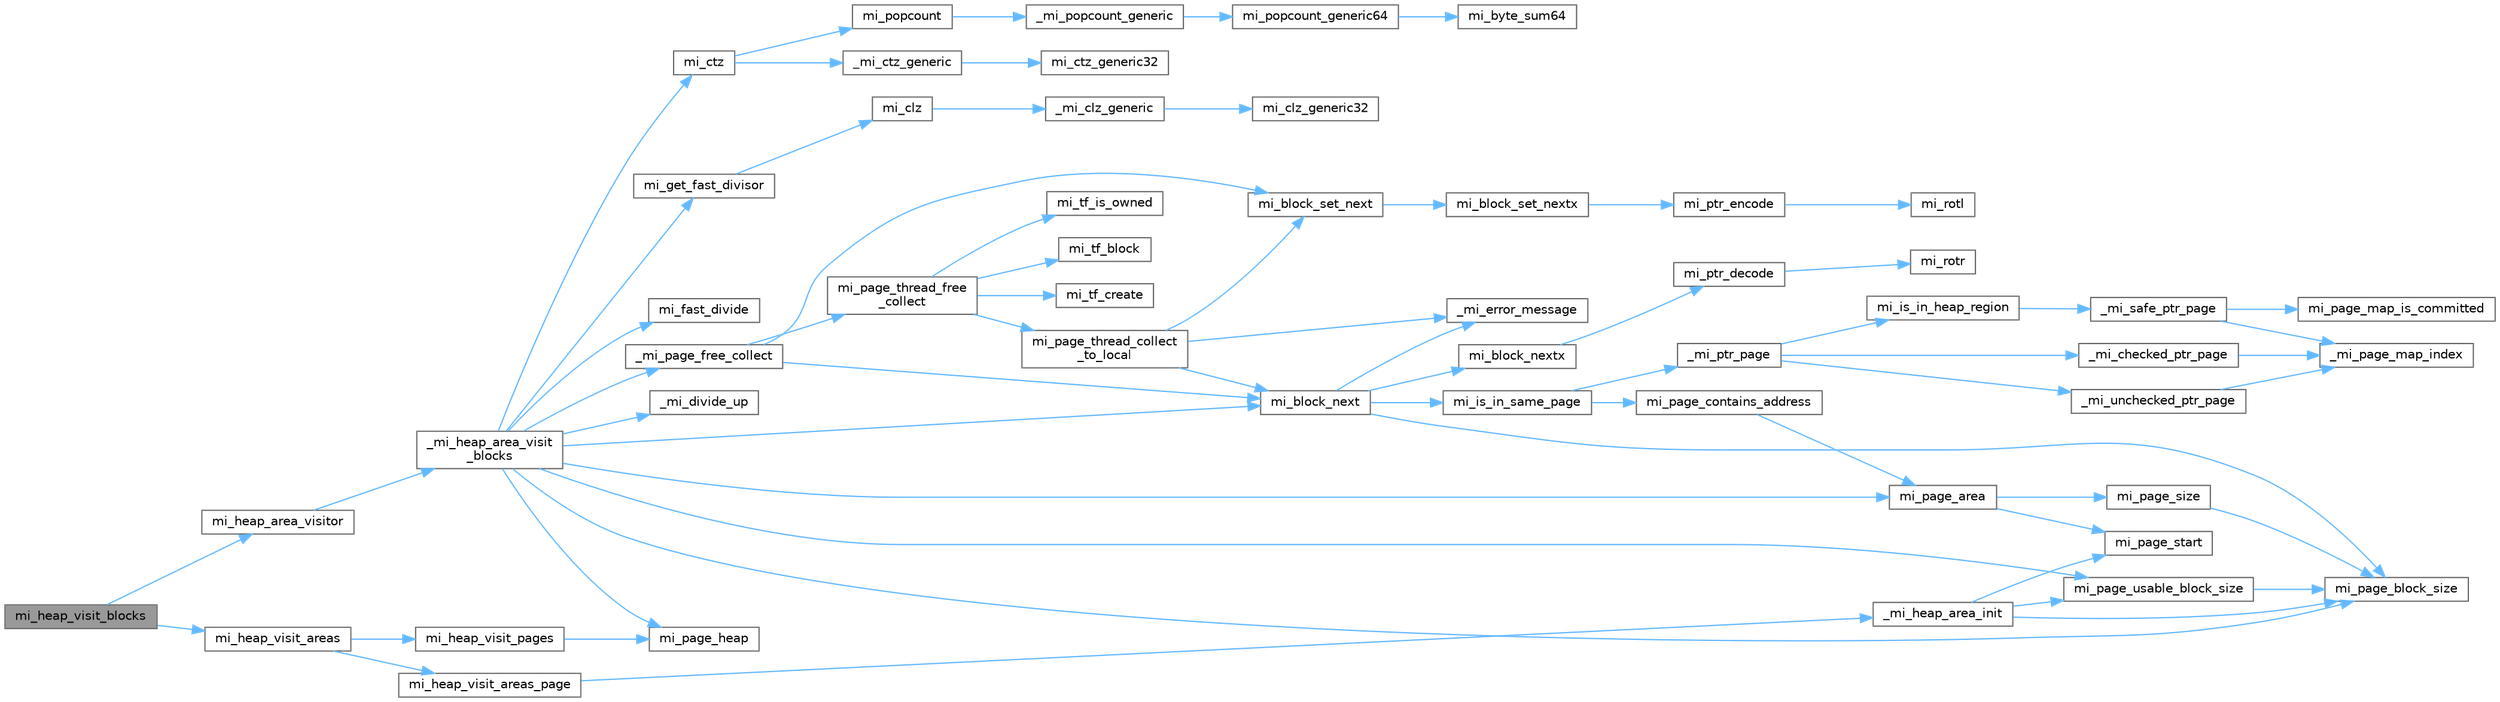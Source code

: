 digraph "mi_heap_visit_blocks"
{
 // LATEX_PDF_SIZE
  bgcolor="transparent";
  edge [fontname=Helvetica,fontsize=10,labelfontname=Helvetica,labelfontsize=10];
  node [fontname=Helvetica,fontsize=10,shape=box,height=0.2,width=0.4];
  rankdir="LR";
  Node1 [id="Node000001",label="mi_heap_visit_blocks",height=0.2,width=0.4,color="gray40", fillcolor="grey60", style="filled", fontcolor="black",tooltip=" "];
  Node1 -> Node2 [id="edge64_Node000001_Node000002",color="steelblue1",style="solid",tooltip=" "];
  Node2 [id="Node000002",label="mi_heap_area_visitor",height=0.2,width=0.4,color="grey40", fillcolor="white", style="filled",URL="$heap_8c.html#a7db34d22f30555e40a1cdb18229415f5",tooltip=" "];
  Node2 -> Node3 [id="edge65_Node000002_Node000003",color="steelblue1",style="solid",tooltip=" "];
  Node3 [id="Node000003",label="_mi_heap_area_visit\l_blocks",height=0.2,width=0.4,color="grey40", fillcolor="white", style="filled",URL="$heap_8c.html#a24d0a918a8f67f649846aa540743d1f3",tooltip=" "];
  Node3 -> Node4 [id="edge66_Node000003_Node000004",color="steelblue1",style="solid",tooltip=" "];
  Node4 [id="Node000004",label="_mi_divide_up",height=0.2,width=0.4,color="grey40", fillcolor="white", style="filled",URL="$_e_a_s_t_l_2packages_2mimalloc_2include_2mimalloc_2internal_8h.html#a693e5b64e9a4644c716974dda2395edc",tooltip=" "];
  Node3 -> Node5 [id="edge67_Node000003_Node000005",color="steelblue1",style="solid",tooltip=" "];
  Node5 [id="Node000005",label="_mi_page_free_collect",height=0.2,width=0.4,color="grey40", fillcolor="white", style="filled",URL="$page_8c.html#ae2b78e1e45e4ac3db8102e9d333d2972",tooltip=" "];
  Node5 -> Node6 [id="edge68_Node000005_Node000006",color="steelblue1",style="solid",tooltip=" "];
  Node6 [id="Node000006",label="mi_block_next",height=0.2,width=0.4,color="grey40", fillcolor="white", style="filled",URL="$_e_a_s_t_l_2packages_2mimalloc_2include_2mimalloc_2internal_8h.html#aaa5daf3a8b3db89666b6861cbb1e2f96",tooltip=" "];
  Node6 -> Node7 [id="edge69_Node000006_Node000007",color="steelblue1",style="solid",tooltip=" "];
  Node7 [id="Node000007",label="_mi_error_message",height=0.2,width=0.4,color="grey40", fillcolor="white", style="filled",URL="$options_8c.html#a2bebc073bcaac71658e57bb260c2e426",tooltip=" "];
  Node6 -> Node8 [id="edge70_Node000006_Node000008",color="steelblue1",style="solid",tooltip=" "];
  Node8 [id="Node000008",label="mi_block_nextx",height=0.2,width=0.4,color="grey40", fillcolor="white", style="filled",URL="$_e_a_s_t_l_2packages_2mimalloc_2include_2mimalloc_2internal_8h.html#a0887e65e0c4cafb80c0851bb81602a42",tooltip=" "];
  Node8 -> Node9 [id="edge71_Node000008_Node000009",color="steelblue1",style="solid",tooltip=" "];
  Node9 [id="Node000009",label="mi_ptr_decode",height=0.2,width=0.4,color="grey40", fillcolor="white", style="filled",URL="$_e_a_s_t_l_2packages_2mimalloc_2include_2mimalloc_2internal_8h.html#aff3acf71cc7d0a6ba9e2f2dac4f06cfd",tooltip=" "];
  Node9 -> Node10 [id="edge72_Node000009_Node000010",color="steelblue1",style="solid",tooltip=" "];
  Node10 [id="Node000010",label="mi_rotr",height=0.2,width=0.4,color="grey40", fillcolor="white", style="filled",URL="$bits_8h.html#a18a6c32c1a63cfbc4e0e8423afe06f89",tooltip=" "];
  Node6 -> Node11 [id="edge73_Node000006_Node000011",color="steelblue1",style="solid",tooltip=" "];
  Node11 [id="Node000011",label="mi_is_in_same_page",height=0.2,width=0.4,color="grey40", fillcolor="white", style="filled",URL="$_e_a_s_t_l_2packages_2mimalloc_2include_2mimalloc_2internal_8h.html#a31ad3a70b52caeb52b6babacd5a97894",tooltip=" "];
  Node11 -> Node12 [id="edge74_Node000011_Node000012",color="steelblue1",style="solid",tooltip=" "];
  Node12 [id="Node000012",label="_mi_ptr_page",height=0.2,width=0.4,color="grey40", fillcolor="white", style="filled",URL="$_e_a_s_t_l_2packages_2mimalloc_2include_2mimalloc_2internal_8h.html#acd84a462a2045538d19ecc56e6cc29f6",tooltip=" "];
  Node12 -> Node13 [id="edge75_Node000012_Node000013",color="steelblue1",style="solid",tooltip=" "];
  Node13 [id="Node000013",label="_mi_checked_ptr_page",height=0.2,width=0.4,color="grey40", fillcolor="white", style="filled",URL="$_e_a_s_t_l_2packages_2mimalloc_2include_2mimalloc_2internal_8h.html#aae1cb48b790d504329cb8031a6a716ef",tooltip=" "];
  Node13 -> Node14 [id="edge76_Node000013_Node000014",color="steelblue1",style="solid",tooltip=" "];
  Node14 [id="Node000014",label="_mi_page_map_index",height=0.2,width=0.4,color="grey40", fillcolor="white", style="filled",URL="$_e_a_s_t_l_2packages_2mimalloc_2include_2mimalloc_2internal_8h.html#ac5fb64f98ad24fd3b47091a14425c3dc",tooltip=" "];
  Node12 -> Node15 [id="edge77_Node000012_Node000015",color="steelblue1",style="solid",tooltip=" "];
  Node15 [id="Node000015",label="_mi_unchecked_ptr_page",height=0.2,width=0.4,color="grey40", fillcolor="white", style="filled",URL="$_e_a_s_t_l_2packages_2mimalloc_2include_2mimalloc_2internal_8h.html#af17a42b9aa712fc80ff8d725eb2300ec",tooltip=" "];
  Node15 -> Node14 [id="edge78_Node000015_Node000014",color="steelblue1",style="solid",tooltip=" "];
  Node12 -> Node16 [id="edge79_Node000012_Node000016",color="steelblue1",style="solid",tooltip=" "];
  Node16 [id="Node000016",label="mi_is_in_heap_region",height=0.2,width=0.4,color="grey40", fillcolor="white", style="filled",URL="$group__extended.html#ga5f071b10d4df1c3658e04e7fd67a94e6",tooltip=" "];
  Node16 -> Node17 [id="edge80_Node000016_Node000017",color="steelblue1",style="solid",tooltip=" "];
  Node17 [id="Node000017",label="_mi_safe_ptr_page",height=0.2,width=0.4,color="grey40", fillcolor="white", style="filled",URL="$page-map_8c.html#aa93d85305e51471aa1951ab818628a63",tooltip=" "];
  Node17 -> Node14 [id="edge81_Node000017_Node000014",color="steelblue1",style="solid",tooltip=" "];
  Node17 -> Node18 [id="edge82_Node000017_Node000018",color="steelblue1",style="solid",tooltip=" "];
  Node18 [id="Node000018",label="mi_page_map_is_committed",height=0.2,width=0.4,color="grey40", fillcolor="white", style="filled",URL="$page-map_8c.html#a271749b52471483dcfa20040df00277e",tooltip=" "];
  Node11 -> Node19 [id="edge83_Node000011_Node000019",color="steelblue1",style="solid",tooltip=" "];
  Node19 [id="Node000019",label="mi_page_contains_address",height=0.2,width=0.4,color="grey40", fillcolor="white", style="filled",URL="$_e_a_s_t_l_2packages_2mimalloc_2include_2mimalloc_2internal_8h.html#aff1f1684923310a70669d28928acefce",tooltip=" "];
  Node19 -> Node20 [id="edge84_Node000019_Node000020",color="steelblue1",style="solid",tooltip=" "];
  Node20 [id="Node000020",label="mi_page_area",height=0.2,width=0.4,color="grey40", fillcolor="white", style="filled",URL="$_e_a_s_t_l_2packages_2mimalloc_2include_2mimalloc_2internal_8h.html#ab02bec7b56343136344cb9441cb889c7",tooltip=" "];
  Node20 -> Node21 [id="edge85_Node000020_Node000021",color="steelblue1",style="solid",tooltip=" "];
  Node21 [id="Node000021",label="mi_page_size",height=0.2,width=0.4,color="grey40", fillcolor="white", style="filled",URL="$_e_a_s_t_l_2packages_2mimalloc_2include_2mimalloc_2internal_8h.html#a8c0729aec9cac74b4a782e6a7d22f18d",tooltip=" "];
  Node21 -> Node22 [id="edge86_Node000021_Node000022",color="steelblue1",style="solid",tooltip=" "];
  Node22 [id="Node000022",label="mi_page_block_size",height=0.2,width=0.4,color="grey40", fillcolor="white", style="filled",URL="$_e_a_s_t_l_2packages_2mimalloc_2include_2mimalloc_2internal_8h.html#a6134893990c1f09da2b40092ceecc780",tooltip=" "];
  Node20 -> Node23 [id="edge87_Node000020_Node000023",color="steelblue1",style="solid",tooltip=" "];
  Node23 [id="Node000023",label="mi_page_start",height=0.2,width=0.4,color="grey40", fillcolor="white", style="filled",URL="$_e_a_s_t_l_2packages_2mimalloc_2include_2mimalloc_2internal_8h.html#a95e8b035747d340ad060f5cf0811b7e9",tooltip=" "];
  Node6 -> Node22 [id="edge88_Node000006_Node000022",color="steelblue1",style="solid",tooltip=" "];
  Node5 -> Node24 [id="edge89_Node000005_Node000024",color="steelblue1",style="solid",tooltip=" "];
  Node24 [id="Node000024",label="mi_block_set_next",height=0.2,width=0.4,color="grey40", fillcolor="white", style="filled",URL="$_e_a_s_t_l_2packages_2mimalloc_2include_2mimalloc_2internal_8h.html#ac7b440a922454c163ed1139aac9b946d",tooltip=" "];
  Node24 -> Node25 [id="edge90_Node000024_Node000025",color="steelblue1",style="solid",tooltip=" "];
  Node25 [id="Node000025",label="mi_block_set_nextx",height=0.2,width=0.4,color="grey40", fillcolor="white", style="filled",URL="$_e_a_s_t_l_2packages_2mimalloc_2include_2mimalloc_2internal_8h.html#af5fbdb6f591a95ed806576e4edd908d3",tooltip=" "];
  Node25 -> Node26 [id="edge91_Node000025_Node000026",color="steelblue1",style="solid",tooltip=" "];
  Node26 [id="Node000026",label="mi_ptr_encode",height=0.2,width=0.4,color="grey40", fillcolor="white", style="filled",URL="$_e_a_s_t_l_2packages_2mimalloc_2include_2mimalloc_2internal_8h.html#a8af2e59d4c03379a2b06fcd922823bbe",tooltip=" "];
  Node26 -> Node27 [id="edge92_Node000026_Node000027",color="steelblue1",style="solid",tooltip=" "];
  Node27 [id="Node000027",label="mi_rotl",height=0.2,width=0.4,color="grey40", fillcolor="white", style="filled",URL="$bits_8h.html#acf2fcb7e521269e6334d0dba4804892c",tooltip=" "];
  Node5 -> Node28 [id="edge93_Node000005_Node000028",color="steelblue1",style="solid",tooltip=" "];
  Node28 [id="Node000028",label="mi_page_thread_free\l_collect",height=0.2,width=0.4,color="grey40", fillcolor="white", style="filled",URL="$page_8c.html#a295cb69a2c761ab5f15f2defe7fb31fe",tooltip=" "];
  Node28 -> Node29 [id="edge94_Node000028_Node000029",color="steelblue1",style="solid",tooltip=" "];
  Node29 [id="Node000029",label="mi_page_thread_collect\l_to_local",height=0.2,width=0.4,color="grey40", fillcolor="white", style="filled",URL="$page_8c.html#a6ab1a3c44e97e77d8828e78fcee13600",tooltip=" "];
  Node29 -> Node7 [id="edge95_Node000029_Node000007",color="steelblue1",style="solid",tooltip=" "];
  Node29 -> Node6 [id="edge96_Node000029_Node000006",color="steelblue1",style="solid",tooltip=" "];
  Node29 -> Node24 [id="edge97_Node000029_Node000024",color="steelblue1",style="solid",tooltip=" "];
  Node28 -> Node30 [id="edge98_Node000028_Node000030",color="steelblue1",style="solid",tooltip=" "];
  Node30 [id="Node000030",label="mi_tf_block",height=0.2,width=0.4,color="grey40", fillcolor="white", style="filled",URL="$_e_a_s_t_l_2packages_2mimalloc_2include_2mimalloc_2internal_8h.html#a68f9b45db9fe19930366d0e473bdf791",tooltip=" "];
  Node28 -> Node31 [id="edge99_Node000028_Node000031",color="steelblue1",style="solid",tooltip=" "];
  Node31 [id="Node000031",label="mi_tf_create",height=0.2,width=0.4,color="grey40", fillcolor="white", style="filled",URL="$_e_a_s_t_l_2packages_2mimalloc_2include_2mimalloc_2internal_8h.html#ae5ecd5e45278bd147fbe6720cba0f323",tooltip=" "];
  Node28 -> Node32 [id="edge100_Node000028_Node000032",color="steelblue1",style="solid",tooltip=" "];
  Node32 [id="Node000032",label="mi_tf_is_owned",height=0.2,width=0.4,color="grey40", fillcolor="white", style="filled",URL="$_e_a_s_t_l_2packages_2mimalloc_2include_2mimalloc_2internal_8h.html#aa501cc20d36064923e3d70c4a08879c4",tooltip=" "];
  Node3 -> Node6 [id="edge101_Node000003_Node000006",color="steelblue1",style="solid",tooltip=" "];
  Node3 -> Node33 [id="edge102_Node000003_Node000033",color="steelblue1",style="solid",tooltip=" "];
  Node33 [id="Node000033",label="mi_ctz",height=0.2,width=0.4,color="grey40", fillcolor="white", style="filled",URL="$bits_8h.html#a8eb514b948438b609030d3d13c0d1c6d",tooltip=" "];
  Node33 -> Node34 [id="edge103_Node000033_Node000034",color="steelblue1",style="solid",tooltip=" "];
  Node34 [id="Node000034",label="_mi_ctz_generic",height=0.2,width=0.4,color="grey40", fillcolor="white", style="filled",URL="$libc_8c.html#aaf9cb98b0eccdf3c2bcfb027728ee7b0",tooltip=" "];
  Node34 -> Node35 [id="edge104_Node000034_Node000035",color="steelblue1",style="solid",tooltip=" "];
  Node35 [id="Node000035",label="mi_ctz_generic32",height=0.2,width=0.4,color="grey40", fillcolor="white", style="filled",URL="$libc_8c.html#a302fccef2ee4de93b9121915f0d7fc73",tooltip=" "];
  Node33 -> Node36 [id="edge105_Node000033_Node000036",color="steelblue1",style="solid",tooltip=" "];
  Node36 [id="Node000036",label="mi_popcount",height=0.2,width=0.4,color="grey40", fillcolor="white", style="filled",URL="$bits_8h.html#ac2a9854186003f70eb01135c9aca3529",tooltip=" "];
  Node36 -> Node37 [id="edge106_Node000036_Node000037",color="steelblue1",style="solid",tooltip=" "];
  Node37 [id="Node000037",label="_mi_popcount_generic",height=0.2,width=0.4,color="grey40", fillcolor="white", style="filled",URL="$libc_8c.html#aaab27db7dbed686101df507edc29d20b",tooltip=" "];
  Node37 -> Node38 [id="edge107_Node000037_Node000038",color="steelblue1",style="solid",tooltip=" "];
  Node38 [id="Node000038",label="mi_popcount_generic64",height=0.2,width=0.4,color="grey40", fillcolor="white", style="filled",URL="$libc_8c.html#a533578e7639a04fe16a92e5a7f5061d6",tooltip=" "];
  Node38 -> Node39 [id="edge108_Node000038_Node000039",color="steelblue1",style="solid",tooltip=" "];
  Node39 [id="Node000039",label="mi_byte_sum64",height=0.2,width=0.4,color="grey40", fillcolor="white", style="filled",URL="$libc_8c.html#ac08026bb16e7424486bc67475822bf66",tooltip=" "];
  Node3 -> Node40 [id="edge109_Node000003_Node000040",color="steelblue1",style="solid",tooltip=" "];
  Node40 [id="Node000040",label="mi_fast_divide",height=0.2,width=0.4,color="grey40", fillcolor="white", style="filled",URL="$heap_8c.html#a9ec632193e96f0bac83aa4d92aaede9a",tooltip=" "];
  Node3 -> Node41 [id="edge110_Node000003_Node000041",color="steelblue1",style="solid",tooltip=" "];
  Node41 [id="Node000041",label="mi_get_fast_divisor",height=0.2,width=0.4,color="grey40", fillcolor="white", style="filled",URL="$heap_8c.html#a6c79df42fccc9f061eb687512ac98a48",tooltip=" "];
  Node41 -> Node42 [id="edge111_Node000041_Node000042",color="steelblue1",style="solid",tooltip=" "];
  Node42 [id="Node000042",label="mi_clz",height=0.2,width=0.4,color="grey40", fillcolor="white", style="filled",URL="$bits_8h.html#af432eec4ac40df0b60ba04ea09a103fb",tooltip=" "];
  Node42 -> Node43 [id="edge112_Node000042_Node000043",color="steelblue1",style="solid",tooltip=" "];
  Node43 [id="Node000043",label="_mi_clz_generic",height=0.2,width=0.4,color="grey40", fillcolor="white", style="filled",URL="$libc_8c.html#a1bc7ba0ba86e936bbfd596d1285cf9e0",tooltip=" "];
  Node43 -> Node44 [id="edge113_Node000043_Node000044",color="steelblue1",style="solid",tooltip=" "];
  Node44 [id="Node000044",label="mi_clz_generic32",height=0.2,width=0.4,color="grey40", fillcolor="white", style="filled",URL="$libc_8c.html#aa16c4ab1fbf97c298ce47bb145cd42e9",tooltip=" "];
  Node3 -> Node20 [id="edge114_Node000003_Node000020",color="steelblue1",style="solid",tooltip=" "];
  Node3 -> Node22 [id="edge115_Node000003_Node000022",color="steelblue1",style="solid",tooltip=" "];
  Node3 -> Node45 [id="edge116_Node000003_Node000045",color="steelblue1",style="solid",tooltip=" "];
  Node45 [id="Node000045",label="mi_page_heap",height=0.2,width=0.4,color="grey40", fillcolor="white", style="filled",URL="$_e_a_s_t_l_2packages_2mimalloc_2include_2mimalloc_2internal_8h.html#a35ba87308ac94f73791017e50d3ab4c7",tooltip=" "];
  Node3 -> Node46 [id="edge117_Node000003_Node000046",color="steelblue1",style="solid",tooltip=" "];
  Node46 [id="Node000046",label="mi_page_usable_block_size",height=0.2,width=0.4,color="grey40", fillcolor="white", style="filled",URL="$_e_a_s_t_l_2packages_2mimalloc_2include_2mimalloc_2internal_8h.html#a432abca03d059a7d40d8d39617afc8f7",tooltip=" "];
  Node46 -> Node22 [id="edge118_Node000046_Node000022",color="steelblue1",style="solid",tooltip=" "];
  Node1 -> Node47 [id="edge119_Node000001_Node000047",color="steelblue1",style="solid",tooltip=" "];
  Node47 [id="Node000047",label="mi_heap_visit_areas",height=0.2,width=0.4,color="grey40", fillcolor="white", style="filled",URL="$heap_8c.html#a2a46266e4b06fa4e7fa8e8427767bd8f",tooltip=" "];
  Node47 -> Node48 [id="edge120_Node000047_Node000048",color="steelblue1",style="solid",tooltip=" "];
  Node48 [id="Node000048",label="mi_heap_visit_areas_page",height=0.2,width=0.4,color="grey40", fillcolor="white", style="filled",URL="$heap_8c.html#ac4b05480a9141cb333105b8c1755a5a5",tooltip=" "];
  Node48 -> Node49 [id="edge121_Node000048_Node000049",color="steelblue1",style="solid",tooltip=" "];
  Node49 [id="Node000049",label="_mi_heap_area_init",height=0.2,width=0.4,color="grey40", fillcolor="white", style="filled",URL="$heap_8c.html#a6576954720d94bcc7f2e4409fb05f28d",tooltip=" "];
  Node49 -> Node22 [id="edge122_Node000049_Node000022",color="steelblue1",style="solid",tooltip=" "];
  Node49 -> Node23 [id="edge123_Node000049_Node000023",color="steelblue1",style="solid",tooltip=" "];
  Node49 -> Node46 [id="edge124_Node000049_Node000046",color="steelblue1",style="solid",tooltip=" "];
  Node47 -> Node50 [id="edge125_Node000047_Node000050",color="steelblue1",style="solid",tooltip=" "];
  Node50 [id="Node000050",label="mi_heap_visit_pages",height=0.2,width=0.4,color="grey40", fillcolor="white", style="filled",URL="$heap_8c.html#aaf0ac2b53e4e2e6abcbbcd10faf21b11",tooltip=" "];
  Node50 -> Node45 [id="edge126_Node000050_Node000045",color="steelblue1",style="solid",tooltip=" "];
}
